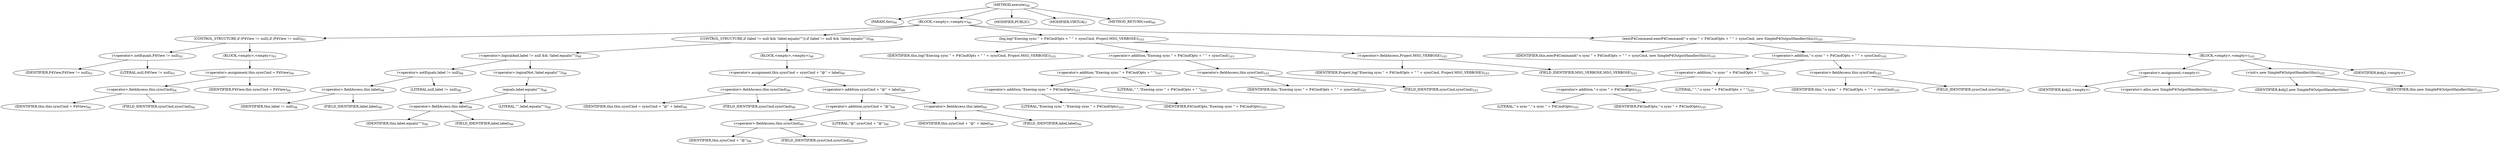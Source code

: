 digraph "execute" {  
"77" [label = <(METHOD,execute)<SUB>90</SUB>> ]
"6" [label = <(PARAM,this)<SUB>90</SUB>> ]
"78" [label = <(BLOCK,&lt;empty&gt;,&lt;empty&gt;)<SUB>90</SUB>> ]
"79" [label = <(CONTROL_STRUCTURE,if (P4View != null),if (P4View != null))<SUB>93</SUB>> ]
"80" [label = <(&lt;operator&gt;.notEquals,P4View != null)<SUB>93</SUB>> ]
"81" [label = <(IDENTIFIER,P4View,P4View != null)<SUB>93</SUB>> ]
"82" [label = <(LITERAL,null,P4View != null)<SUB>93</SUB>> ]
"83" [label = <(BLOCK,&lt;empty&gt;,&lt;empty&gt;)<SUB>93</SUB>> ]
"84" [label = <(&lt;operator&gt;.assignment,this.syncCmd = P4View)<SUB>94</SUB>> ]
"85" [label = <(&lt;operator&gt;.fieldAccess,this.syncCmd)<SUB>94</SUB>> ]
"86" [label = <(IDENTIFIER,this,this.syncCmd = P4View)<SUB>94</SUB>> ]
"87" [label = <(FIELD_IDENTIFIER,syncCmd,syncCmd)<SUB>94</SUB>> ]
"88" [label = <(IDENTIFIER,P4View,this.syncCmd = P4View)<SUB>94</SUB>> ]
"89" [label = <(CONTROL_STRUCTURE,if (label != null &amp;&amp; !label.equals(&quot;&quot;)),if (label != null &amp;&amp; !label.equals(&quot;&quot;)))<SUB>98</SUB>> ]
"90" [label = <(&lt;operator&gt;.logicalAnd,label != null &amp;&amp; !label.equals(&quot;&quot;))<SUB>98</SUB>> ]
"91" [label = <(&lt;operator&gt;.notEquals,label != null)<SUB>98</SUB>> ]
"92" [label = <(&lt;operator&gt;.fieldAccess,this.label)<SUB>98</SUB>> ]
"93" [label = <(IDENTIFIER,this,label != null)<SUB>98</SUB>> ]
"94" [label = <(FIELD_IDENTIFIER,label,label)<SUB>98</SUB>> ]
"95" [label = <(LITERAL,null,label != null)<SUB>98</SUB>> ]
"96" [label = <(&lt;operator&gt;.logicalNot,!label.equals(&quot;&quot;))<SUB>98</SUB>> ]
"97" [label = <(equals,label.equals(&quot;&quot;))<SUB>98</SUB>> ]
"98" [label = <(&lt;operator&gt;.fieldAccess,this.label)<SUB>98</SUB>> ]
"99" [label = <(IDENTIFIER,this,label.equals(&quot;&quot;))<SUB>98</SUB>> ]
"100" [label = <(FIELD_IDENTIFIER,label,label)<SUB>98</SUB>> ]
"101" [label = <(LITERAL,&quot;&quot;,label.equals(&quot;&quot;))<SUB>98</SUB>> ]
"102" [label = <(BLOCK,&lt;empty&gt;,&lt;empty&gt;)<SUB>98</SUB>> ]
"103" [label = <(&lt;operator&gt;.assignment,this.syncCmd = syncCmd + &quot;@&quot; + label)<SUB>99</SUB>> ]
"104" [label = <(&lt;operator&gt;.fieldAccess,this.syncCmd)<SUB>99</SUB>> ]
"105" [label = <(IDENTIFIER,this,this.syncCmd = syncCmd + &quot;@&quot; + label)<SUB>99</SUB>> ]
"106" [label = <(FIELD_IDENTIFIER,syncCmd,syncCmd)<SUB>99</SUB>> ]
"107" [label = <(&lt;operator&gt;.addition,syncCmd + &quot;@&quot; + label)<SUB>99</SUB>> ]
"108" [label = <(&lt;operator&gt;.addition,syncCmd + &quot;@&quot;)<SUB>99</SUB>> ]
"109" [label = <(&lt;operator&gt;.fieldAccess,this.syncCmd)<SUB>99</SUB>> ]
"110" [label = <(IDENTIFIER,this,syncCmd + &quot;@&quot;)<SUB>99</SUB>> ]
"111" [label = <(FIELD_IDENTIFIER,syncCmd,syncCmd)<SUB>99</SUB>> ]
"112" [label = <(LITERAL,&quot;@&quot;,syncCmd + &quot;@&quot;)<SUB>99</SUB>> ]
"113" [label = <(&lt;operator&gt;.fieldAccess,this.label)<SUB>99</SUB>> ]
"114" [label = <(IDENTIFIER,this,syncCmd + &quot;@&quot; + label)<SUB>99</SUB>> ]
"115" [label = <(FIELD_IDENTIFIER,label,label)<SUB>99</SUB>> ]
"116" [label = <(log,log(&quot;Execing sync &quot; + P4CmdOpts + &quot; &quot; + syncCmd, Project.MSG_VERBOSE))<SUB>103</SUB>> ]
"5" [label = <(IDENTIFIER,this,log(&quot;Execing sync &quot; + P4CmdOpts + &quot; &quot; + syncCmd, Project.MSG_VERBOSE))<SUB>103</SUB>> ]
"117" [label = <(&lt;operator&gt;.addition,&quot;Execing sync &quot; + P4CmdOpts + &quot; &quot; + syncCmd)<SUB>103</SUB>> ]
"118" [label = <(&lt;operator&gt;.addition,&quot;Execing sync &quot; + P4CmdOpts + &quot; &quot;)<SUB>103</SUB>> ]
"119" [label = <(&lt;operator&gt;.addition,&quot;Execing sync &quot; + P4CmdOpts)<SUB>103</SUB>> ]
"120" [label = <(LITERAL,&quot;Execing sync &quot;,&quot;Execing sync &quot; + P4CmdOpts)<SUB>103</SUB>> ]
"121" [label = <(IDENTIFIER,P4CmdOpts,&quot;Execing sync &quot; + P4CmdOpts)<SUB>103</SUB>> ]
"122" [label = <(LITERAL,&quot; &quot;,&quot;Execing sync &quot; + P4CmdOpts + &quot; &quot;)<SUB>103</SUB>> ]
"123" [label = <(&lt;operator&gt;.fieldAccess,this.syncCmd)<SUB>103</SUB>> ]
"124" [label = <(IDENTIFIER,this,&quot;Execing sync &quot; + P4CmdOpts + &quot; &quot; + syncCmd)<SUB>103</SUB>> ]
"125" [label = <(FIELD_IDENTIFIER,syncCmd,syncCmd)<SUB>103</SUB>> ]
"126" [label = <(&lt;operator&gt;.fieldAccess,Project.MSG_VERBOSE)<SUB>103</SUB>> ]
"127" [label = <(IDENTIFIER,Project,log(&quot;Execing sync &quot; + P4CmdOpts + &quot; &quot; + syncCmd, Project.MSG_VERBOSE))<SUB>103</SUB>> ]
"128" [label = <(FIELD_IDENTIFIER,MSG_VERBOSE,MSG_VERBOSE)<SUB>103</SUB>> ]
"129" [label = <(execP4Command,execP4Command(&quot;-s sync &quot; + P4CmdOpts + &quot; &quot; + syncCmd, new SimpleP4OutputHandler(this)))<SUB>105</SUB>> ]
"8" [label = <(IDENTIFIER,this,execP4Command(&quot;-s sync &quot; + P4CmdOpts + &quot; &quot; + syncCmd, new SimpleP4OutputHandler(this)))<SUB>105</SUB>> ]
"130" [label = <(&lt;operator&gt;.addition,&quot;-s sync &quot; + P4CmdOpts + &quot; &quot; + syncCmd)<SUB>105</SUB>> ]
"131" [label = <(&lt;operator&gt;.addition,&quot;-s sync &quot; + P4CmdOpts + &quot; &quot;)<SUB>105</SUB>> ]
"132" [label = <(&lt;operator&gt;.addition,&quot;-s sync &quot; + P4CmdOpts)<SUB>105</SUB>> ]
"133" [label = <(LITERAL,&quot;-s sync &quot;,&quot;-s sync &quot; + P4CmdOpts)<SUB>105</SUB>> ]
"134" [label = <(IDENTIFIER,P4CmdOpts,&quot;-s sync &quot; + P4CmdOpts)<SUB>105</SUB>> ]
"135" [label = <(LITERAL,&quot; &quot;,&quot;-s sync &quot; + P4CmdOpts + &quot; &quot;)<SUB>105</SUB>> ]
"136" [label = <(&lt;operator&gt;.fieldAccess,this.syncCmd)<SUB>105</SUB>> ]
"137" [label = <(IDENTIFIER,this,&quot;-s sync &quot; + P4CmdOpts + &quot; &quot; + syncCmd)<SUB>105</SUB>> ]
"138" [label = <(FIELD_IDENTIFIER,syncCmd,syncCmd)<SUB>105</SUB>> ]
"139" [label = <(BLOCK,&lt;empty&gt;,&lt;empty&gt;)<SUB>105</SUB>> ]
"140" [label = <(&lt;operator&gt;.assignment,&lt;empty&gt;)> ]
"141" [label = <(IDENTIFIER,$obj2,&lt;empty&gt;)> ]
"142" [label = <(&lt;operator&gt;.alloc,new SimpleP4OutputHandler(this))<SUB>105</SUB>> ]
"143" [label = <(&lt;init&gt;,new SimpleP4OutputHandler(this))<SUB>105</SUB>> ]
"144" [label = <(IDENTIFIER,$obj2,new SimpleP4OutputHandler(this))> ]
"7" [label = <(IDENTIFIER,this,new SimpleP4OutputHandler(this))<SUB>105</SUB>> ]
"145" [label = <(IDENTIFIER,$obj2,&lt;empty&gt;)> ]
"146" [label = <(MODIFIER,PUBLIC)> ]
"147" [label = <(MODIFIER,VIRTUAL)> ]
"148" [label = <(METHOD_RETURN,void)<SUB>90</SUB>> ]
  "77" -> "6" 
  "77" -> "78" 
  "77" -> "146" 
  "77" -> "147" 
  "77" -> "148" 
  "78" -> "79" 
  "78" -> "89" 
  "78" -> "116" 
  "78" -> "129" 
  "79" -> "80" 
  "79" -> "83" 
  "80" -> "81" 
  "80" -> "82" 
  "83" -> "84" 
  "84" -> "85" 
  "84" -> "88" 
  "85" -> "86" 
  "85" -> "87" 
  "89" -> "90" 
  "89" -> "102" 
  "90" -> "91" 
  "90" -> "96" 
  "91" -> "92" 
  "91" -> "95" 
  "92" -> "93" 
  "92" -> "94" 
  "96" -> "97" 
  "97" -> "98" 
  "97" -> "101" 
  "98" -> "99" 
  "98" -> "100" 
  "102" -> "103" 
  "103" -> "104" 
  "103" -> "107" 
  "104" -> "105" 
  "104" -> "106" 
  "107" -> "108" 
  "107" -> "113" 
  "108" -> "109" 
  "108" -> "112" 
  "109" -> "110" 
  "109" -> "111" 
  "113" -> "114" 
  "113" -> "115" 
  "116" -> "5" 
  "116" -> "117" 
  "116" -> "126" 
  "117" -> "118" 
  "117" -> "123" 
  "118" -> "119" 
  "118" -> "122" 
  "119" -> "120" 
  "119" -> "121" 
  "123" -> "124" 
  "123" -> "125" 
  "126" -> "127" 
  "126" -> "128" 
  "129" -> "8" 
  "129" -> "130" 
  "129" -> "139" 
  "130" -> "131" 
  "130" -> "136" 
  "131" -> "132" 
  "131" -> "135" 
  "132" -> "133" 
  "132" -> "134" 
  "136" -> "137" 
  "136" -> "138" 
  "139" -> "140" 
  "139" -> "143" 
  "139" -> "145" 
  "140" -> "141" 
  "140" -> "142" 
  "143" -> "144" 
  "143" -> "7" 
}
